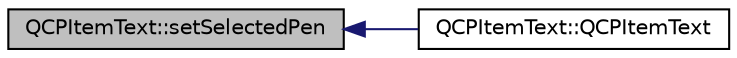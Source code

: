 digraph "QCPItemText::setSelectedPen"
{
  edge [fontname="Helvetica",fontsize="10",labelfontname="Helvetica",labelfontsize="10"];
  node [fontname="Helvetica",fontsize="10",shape=record];
  rankdir="LR";
  Node144 [label="QCPItemText::setSelectedPen",height=0.2,width=0.4,color="black", fillcolor="grey75", style="filled", fontcolor="black"];
  Node144 -> Node145 [dir="back",color="midnightblue",fontsize="10",style="solid",fontname="Helvetica"];
  Node145 [label="QCPItemText::QCPItemText",height=0.2,width=0.4,color="black", fillcolor="white", style="filled",URL="$class_q_c_p_item_text.html#a77ff96a2972a00872ff8f8c67143abbe"];
}
